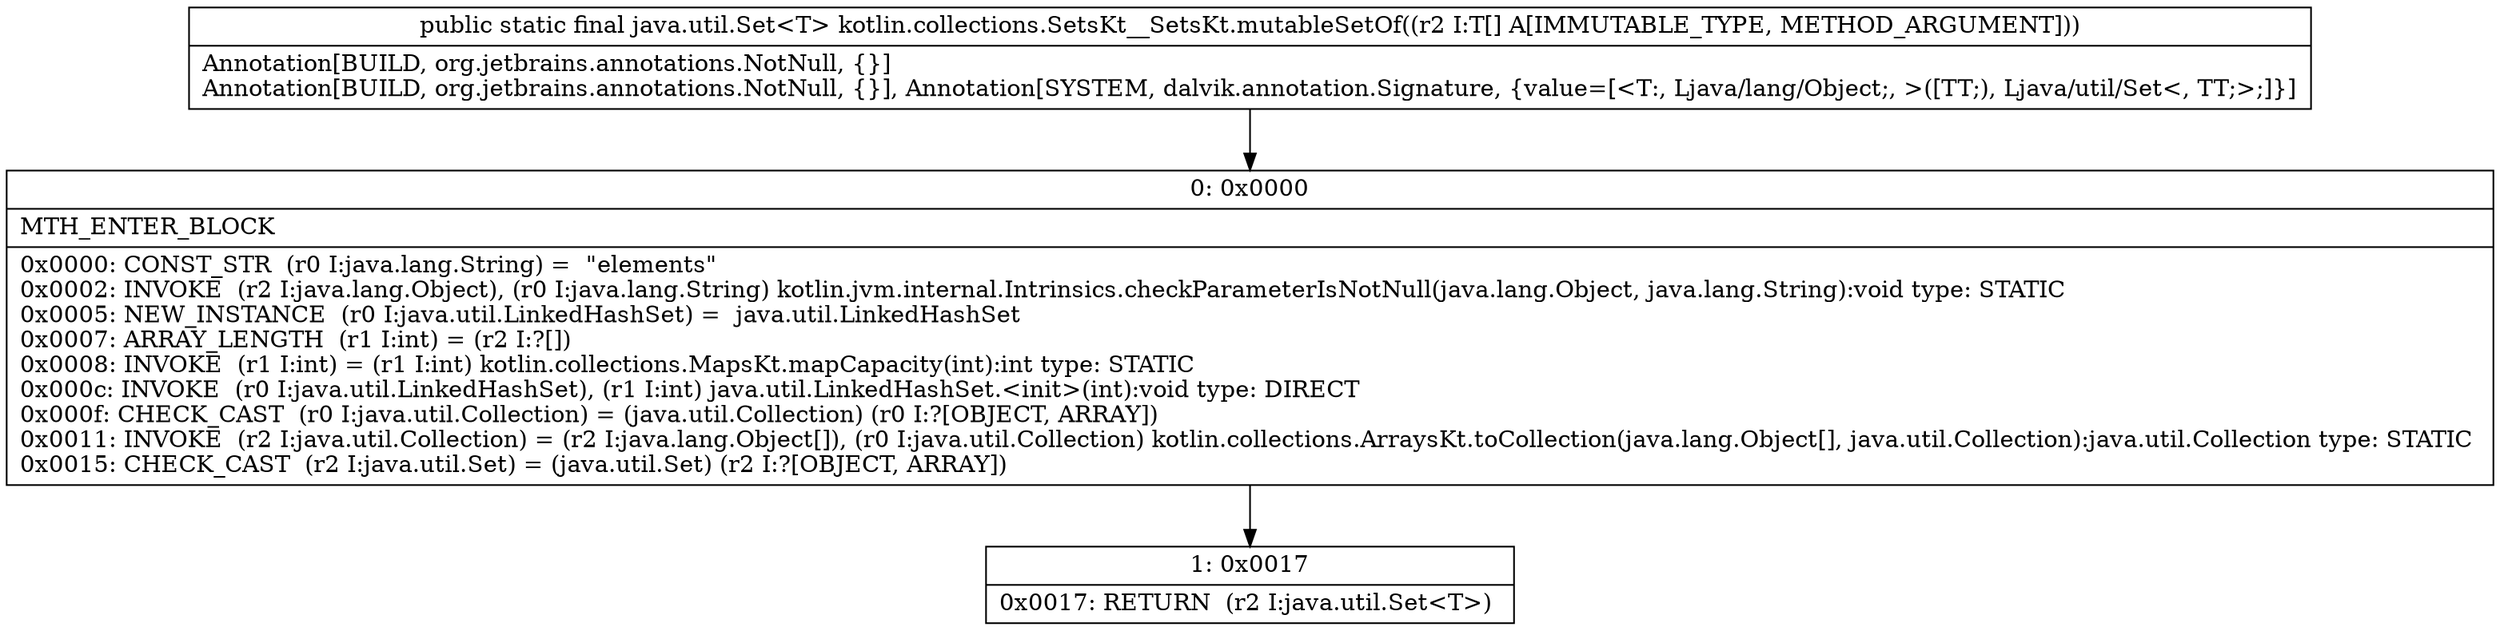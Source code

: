 digraph "CFG forkotlin.collections.SetsKt__SetsKt.mutableSetOf([Ljava\/lang\/Object;)Ljava\/util\/Set;" {
Node_0 [shape=record,label="{0\:\ 0x0000|MTH_ENTER_BLOCK\l|0x0000: CONST_STR  (r0 I:java.lang.String) =  \"elements\" \l0x0002: INVOKE  (r2 I:java.lang.Object), (r0 I:java.lang.String) kotlin.jvm.internal.Intrinsics.checkParameterIsNotNull(java.lang.Object, java.lang.String):void type: STATIC \l0x0005: NEW_INSTANCE  (r0 I:java.util.LinkedHashSet) =  java.util.LinkedHashSet \l0x0007: ARRAY_LENGTH  (r1 I:int) = (r2 I:?[]) \l0x0008: INVOKE  (r1 I:int) = (r1 I:int) kotlin.collections.MapsKt.mapCapacity(int):int type: STATIC \l0x000c: INVOKE  (r0 I:java.util.LinkedHashSet), (r1 I:int) java.util.LinkedHashSet.\<init\>(int):void type: DIRECT \l0x000f: CHECK_CAST  (r0 I:java.util.Collection) = (java.util.Collection) (r0 I:?[OBJECT, ARRAY]) \l0x0011: INVOKE  (r2 I:java.util.Collection) = (r2 I:java.lang.Object[]), (r0 I:java.util.Collection) kotlin.collections.ArraysKt.toCollection(java.lang.Object[], java.util.Collection):java.util.Collection type: STATIC \l0x0015: CHECK_CAST  (r2 I:java.util.Set) = (java.util.Set) (r2 I:?[OBJECT, ARRAY]) \l}"];
Node_1 [shape=record,label="{1\:\ 0x0017|0x0017: RETURN  (r2 I:java.util.Set\<T\>) \l}"];
MethodNode[shape=record,label="{public static final java.util.Set\<T\> kotlin.collections.SetsKt__SetsKt.mutableSetOf((r2 I:T[] A[IMMUTABLE_TYPE, METHOD_ARGUMENT]))  | Annotation[BUILD, org.jetbrains.annotations.NotNull, \{\}]\lAnnotation[BUILD, org.jetbrains.annotations.NotNull, \{\}], Annotation[SYSTEM, dalvik.annotation.Signature, \{value=[\<T:, Ljava\/lang\/Object;, \>([TT;), Ljava\/util\/Set\<, TT;\>;]\}]\l}"];
MethodNode -> Node_0;
Node_0 -> Node_1;
}

